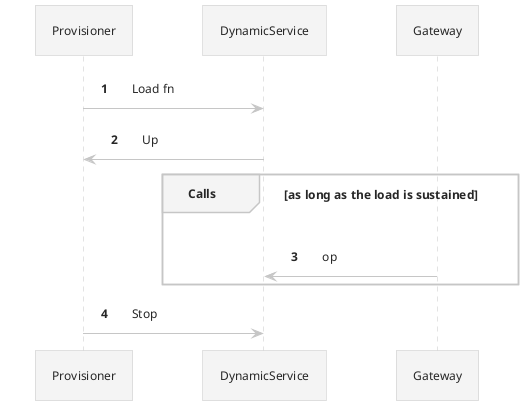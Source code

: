 @startuml
!theme carbon-gray
autonumber

Provisioner -> DynamicService : Load fn

DynamicService -> Provisioner : Up

group Calls [as long as the load is sustained]
Gateway -> DynamicService : op
end

Provisioner -> DynamicService : Stop

@enduml
